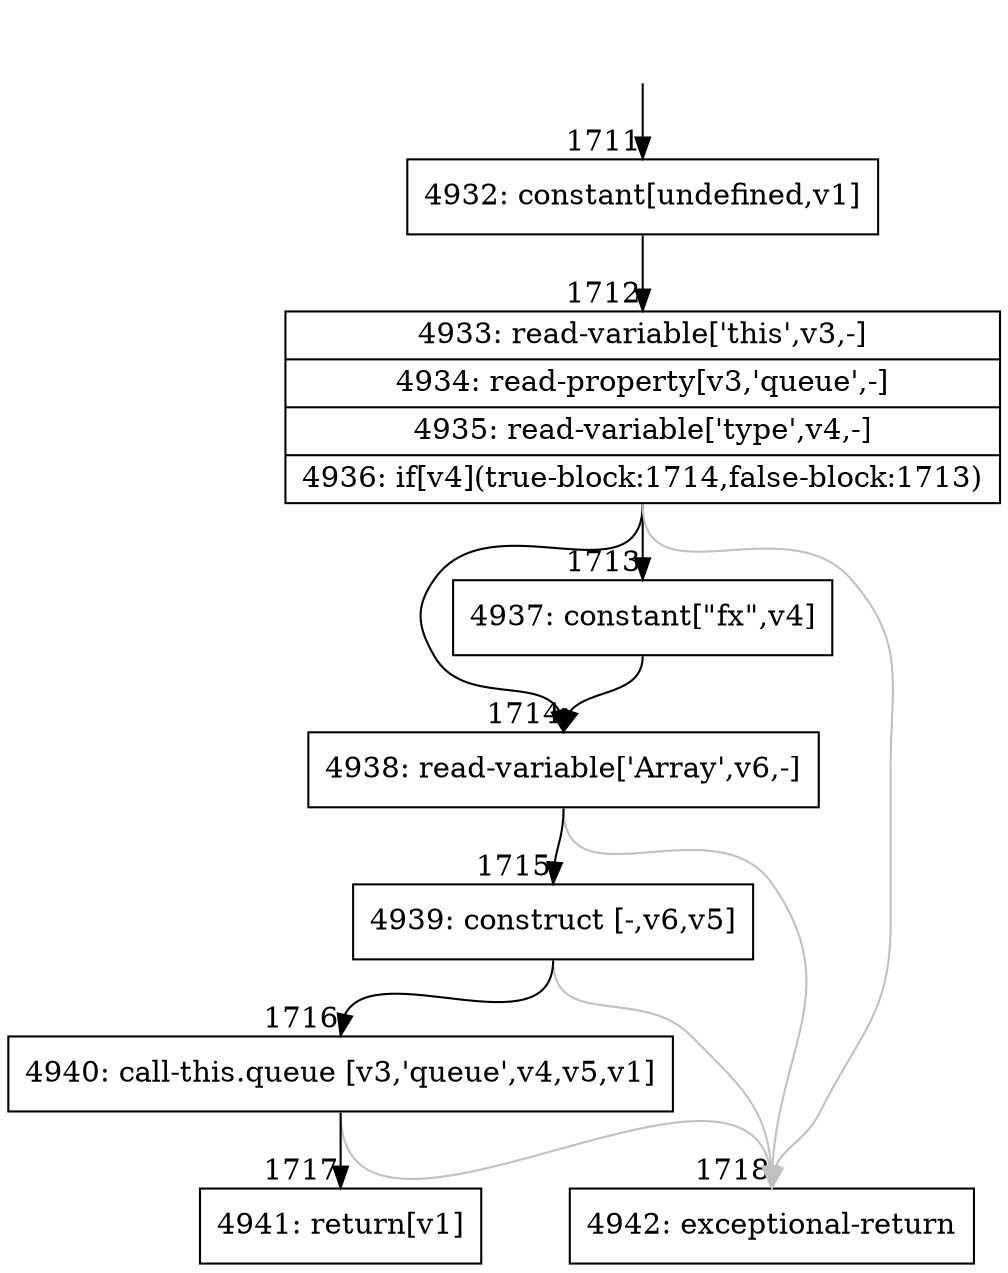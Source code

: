 digraph {
rankdir="TD"
BB_entry120[shape=none,label=""];
BB_entry120 -> BB1711 [tailport=s, headport=n, headlabel="    1711"]
BB1711 [shape=record label="{4932: constant[undefined,v1]}" ] 
BB1711 -> BB1712 [tailport=s, headport=n, headlabel="      1712"]
BB1712 [shape=record label="{4933: read-variable['this',v3,-]|4934: read-property[v3,'queue',-]|4935: read-variable['type',v4,-]|4936: if[v4](true-block:1714,false-block:1713)}" ] 
BB1712 -> BB1714 [tailport=s, headport=n, headlabel="      1714"]
BB1712 -> BB1713 [tailport=s, headport=n, headlabel="      1713"]
BB1712 -> BB1718 [tailport=s, headport=n, color=gray, headlabel="      1718"]
BB1713 [shape=record label="{4937: constant[\"fx\",v4]}" ] 
BB1713 -> BB1714 [tailport=s, headport=n]
BB1714 [shape=record label="{4938: read-variable['Array',v6,-]}" ] 
BB1714 -> BB1715 [tailport=s, headport=n, headlabel="      1715"]
BB1714 -> BB1718 [tailport=s, headport=n, color=gray]
BB1715 [shape=record label="{4939: construct [-,v6,v5]}" ] 
BB1715 -> BB1716 [tailport=s, headport=n, headlabel="      1716"]
BB1715 -> BB1718 [tailport=s, headport=n, color=gray]
BB1716 [shape=record label="{4940: call-this.queue [v3,'queue',v4,v5,v1]}" ] 
BB1716 -> BB1717 [tailport=s, headport=n, headlabel="      1717"]
BB1716 -> BB1718 [tailport=s, headport=n, color=gray]
BB1717 [shape=record label="{4941: return[v1]}" ] 
BB1718 [shape=record label="{4942: exceptional-return}" ] 
//#$~ 2002
}
